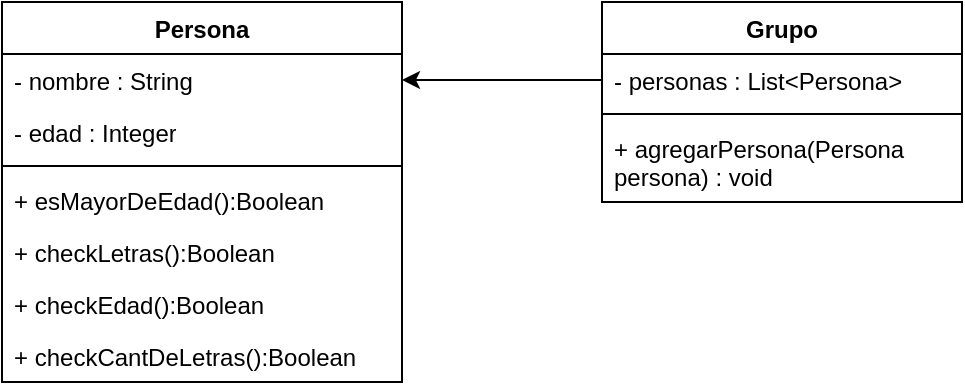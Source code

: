 <mxfile version="21.6.6" type="github">
  <diagram name="Página-1" id="gk1R1kvKVYMJflzbeCx7">
    <mxGraphModel dx="910" dy="476" grid="1" gridSize="10" guides="1" tooltips="1" connect="1" arrows="1" fold="1" page="1" pageScale="1" pageWidth="1169" pageHeight="1654" math="0" shadow="0">
      <root>
        <mxCell id="0" />
        <mxCell id="1" parent="0" />
        <mxCell id="1vLT2O75T56HDxtX8N_R-1" value="Persona" style="swimlane;fontStyle=1;align=center;verticalAlign=top;childLayout=stackLayout;horizontal=1;startSize=26;horizontalStack=0;resizeParent=1;resizeParentMax=0;resizeLast=0;collapsible=1;marginBottom=0;whiteSpace=wrap;html=1;" vertex="1" parent="1">
          <mxGeometry x="60" y="50" width="200" height="190" as="geometry" />
        </mxCell>
        <mxCell id="1vLT2O75T56HDxtX8N_R-2" value="- nombre : String" style="text;strokeColor=none;fillColor=none;align=left;verticalAlign=top;spacingLeft=4;spacingRight=4;overflow=hidden;rotatable=0;points=[[0,0.5],[1,0.5]];portConstraint=eastwest;whiteSpace=wrap;html=1;" vertex="1" parent="1vLT2O75T56HDxtX8N_R-1">
          <mxGeometry y="26" width="200" height="26" as="geometry" />
        </mxCell>
        <mxCell id="1vLT2O75T56HDxtX8N_R-9" value="- edad : Integer" style="text;strokeColor=none;fillColor=none;align=left;verticalAlign=top;spacingLeft=4;spacingRight=4;overflow=hidden;rotatable=0;points=[[0,0.5],[1,0.5]];portConstraint=eastwest;whiteSpace=wrap;html=1;" vertex="1" parent="1vLT2O75T56HDxtX8N_R-1">
          <mxGeometry y="52" width="200" height="26" as="geometry" />
        </mxCell>
        <mxCell id="1vLT2O75T56HDxtX8N_R-3" value="" style="line;strokeWidth=1;fillColor=none;align=left;verticalAlign=middle;spacingTop=-1;spacingLeft=3;spacingRight=3;rotatable=0;labelPosition=right;points=[];portConstraint=eastwest;strokeColor=inherit;" vertex="1" parent="1vLT2O75T56HDxtX8N_R-1">
          <mxGeometry y="78" width="200" height="8" as="geometry" />
        </mxCell>
        <mxCell id="1vLT2O75T56HDxtX8N_R-16" value="+ esMayorDeEdad():Boolean" style="text;strokeColor=none;fillColor=none;align=left;verticalAlign=top;spacingLeft=4;spacingRight=4;overflow=hidden;rotatable=0;points=[[0,0.5],[1,0.5]];portConstraint=eastwest;whiteSpace=wrap;html=1;" vertex="1" parent="1vLT2O75T56HDxtX8N_R-1">
          <mxGeometry y="86" width="200" height="26" as="geometry" />
        </mxCell>
        <mxCell id="1vLT2O75T56HDxtX8N_R-4" value="+ checkLetras():Boolean" style="text;strokeColor=none;fillColor=none;align=left;verticalAlign=top;spacingLeft=4;spacingRight=4;overflow=hidden;rotatable=0;points=[[0,0.5],[1,0.5]];portConstraint=eastwest;whiteSpace=wrap;html=1;" vertex="1" parent="1vLT2O75T56HDxtX8N_R-1">
          <mxGeometry y="112" width="200" height="26" as="geometry" />
        </mxCell>
        <mxCell id="1vLT2O75T56HDxtX8N_R-17" value="+ checkEdad():Boolean" style="text;strokeColor=none;fillColor=none;align=left;verticalAlign=top;spacingLeft=4;spacingRight=4;overflow=hidden;rotatable=0;points=[[0,0.5],[1,0.5]];portConstraint=eastwest;whiteSpace=wrap;html=1;" vertex="1" parent="1vLT2O75T56HDxtX8N_R-1">
          <mxGeometry y="138" width="200" height="26" as="geometry" />
        </mxCell>
        <mxCell id="1vLT2O75T56HDxtX8N_R-18" value="+ checkCantDeLetras():Boolean" style="text;strokeColor=none;fillColor=none;align=left;verticalAlign=top;spacingLeft=4;spacingRight=4;overflow=hidden;rotatable=0;points=[[0,0.5],[1,0.5]];portConstraint=eastwest;whiteSpace=wrap;html=1;" vertex="1" parent="1vLT2O75T56HDxtX8N_R-1">
          <mxGeometry y="164" width="200" height="26" as="geometry" />
        </mxCell>
        <mxCell id="1vLT2O75T56HDxtX8N_R-19" value="Grupo" style="swimlane;fontStyle=1;align=center;verticalAlign=top;childLayout=stackLayout;horizontal=1;startSize=26;horizontalStack=0;resizeParent=1;resizeParentMax=0;resizeLast=0;collapsible=1;marginBottom=0;whiteSpace=wrap;html=1;" vertex="1" parent="1">
          <mxGeometry x="360" y="50" width="180" height="100" as="geometry" />
        </mxCell>
        <mxCell id="1vLT2O75T56HDxtX8N_R-20" value="- personas : List&amp;lt;Persona&amp;gt;" style="text;strokeColor=none;fillColor=none;align=left;verticalAlign=top;spacingLeft=4;spacingRight=4;overflow=hidden;rotatable=0;points=[[0,0.5],[1,0.5]];portConstraint=eastwest;whiteSpace=wrap;html=1;" vertex="1" parent="1vLT2O75T56HDxtX8N_R-19">
          <mxGeometry y="26" width="180" height="26" as="geometry" />
        </mxCell>
        <mxCell id="1vLT2O75T56HDxtX8N_R-21" value="" style="line;strokeWidth=1;fillColor=none;align=left;verticalAlign=middle;spacingTop=-1;spacingLeft=3;spacingRight=3;rotatable=0;labelPosition=right;points=[];portConstraint=eastwest;strokeColor=inherit;" vertex="1" parent="1vLT2O75T56HDxtX8N_R-19">
          <mxGeometry y="52" width="180" height="8" as="geometry" />
        </mxCell>
        <mxCell id="1vLT2O75T56HDxtX8N_R-22" value="+ agregarPersona(Persona persona) : void" style="text;strokeColor=none;fillColor=none;align=left;verticalAlign=top;spacingLeft=4;spacingRight=4;overflow=hidden;rotatable=0;points=[[0,0.5],[1,0.5]];portConstraint=eastwest;whiteSpace=wrap;html=1;" vertex="1" parent="1vLT2O75T56HDxtX8N_R-19">
          <mxGeometry y="60" width="180" height="40" as="geometry" />
        </mxCell>
        <mxCell id="1vLT2O75T56HDxtX8N_R-24" style="edgeStyle=orthogonalEdgeStyle;rounded=0;orthogonalLoop=1;jettySize=auto;html=1;entryX=1;entryY=0.5;entryDx=0;entryDy=0;" edge="1" parent="1" source="1vLT2O75T56HDxtX8N_R-20" target="1vLT2O75T56HDxtX8N_R-2">
          <mxGeometry relative="1" as="geometry" />
        </mxCell>
      </root>
    </mxGraphModel>
  </diagram>
</mxfile>
